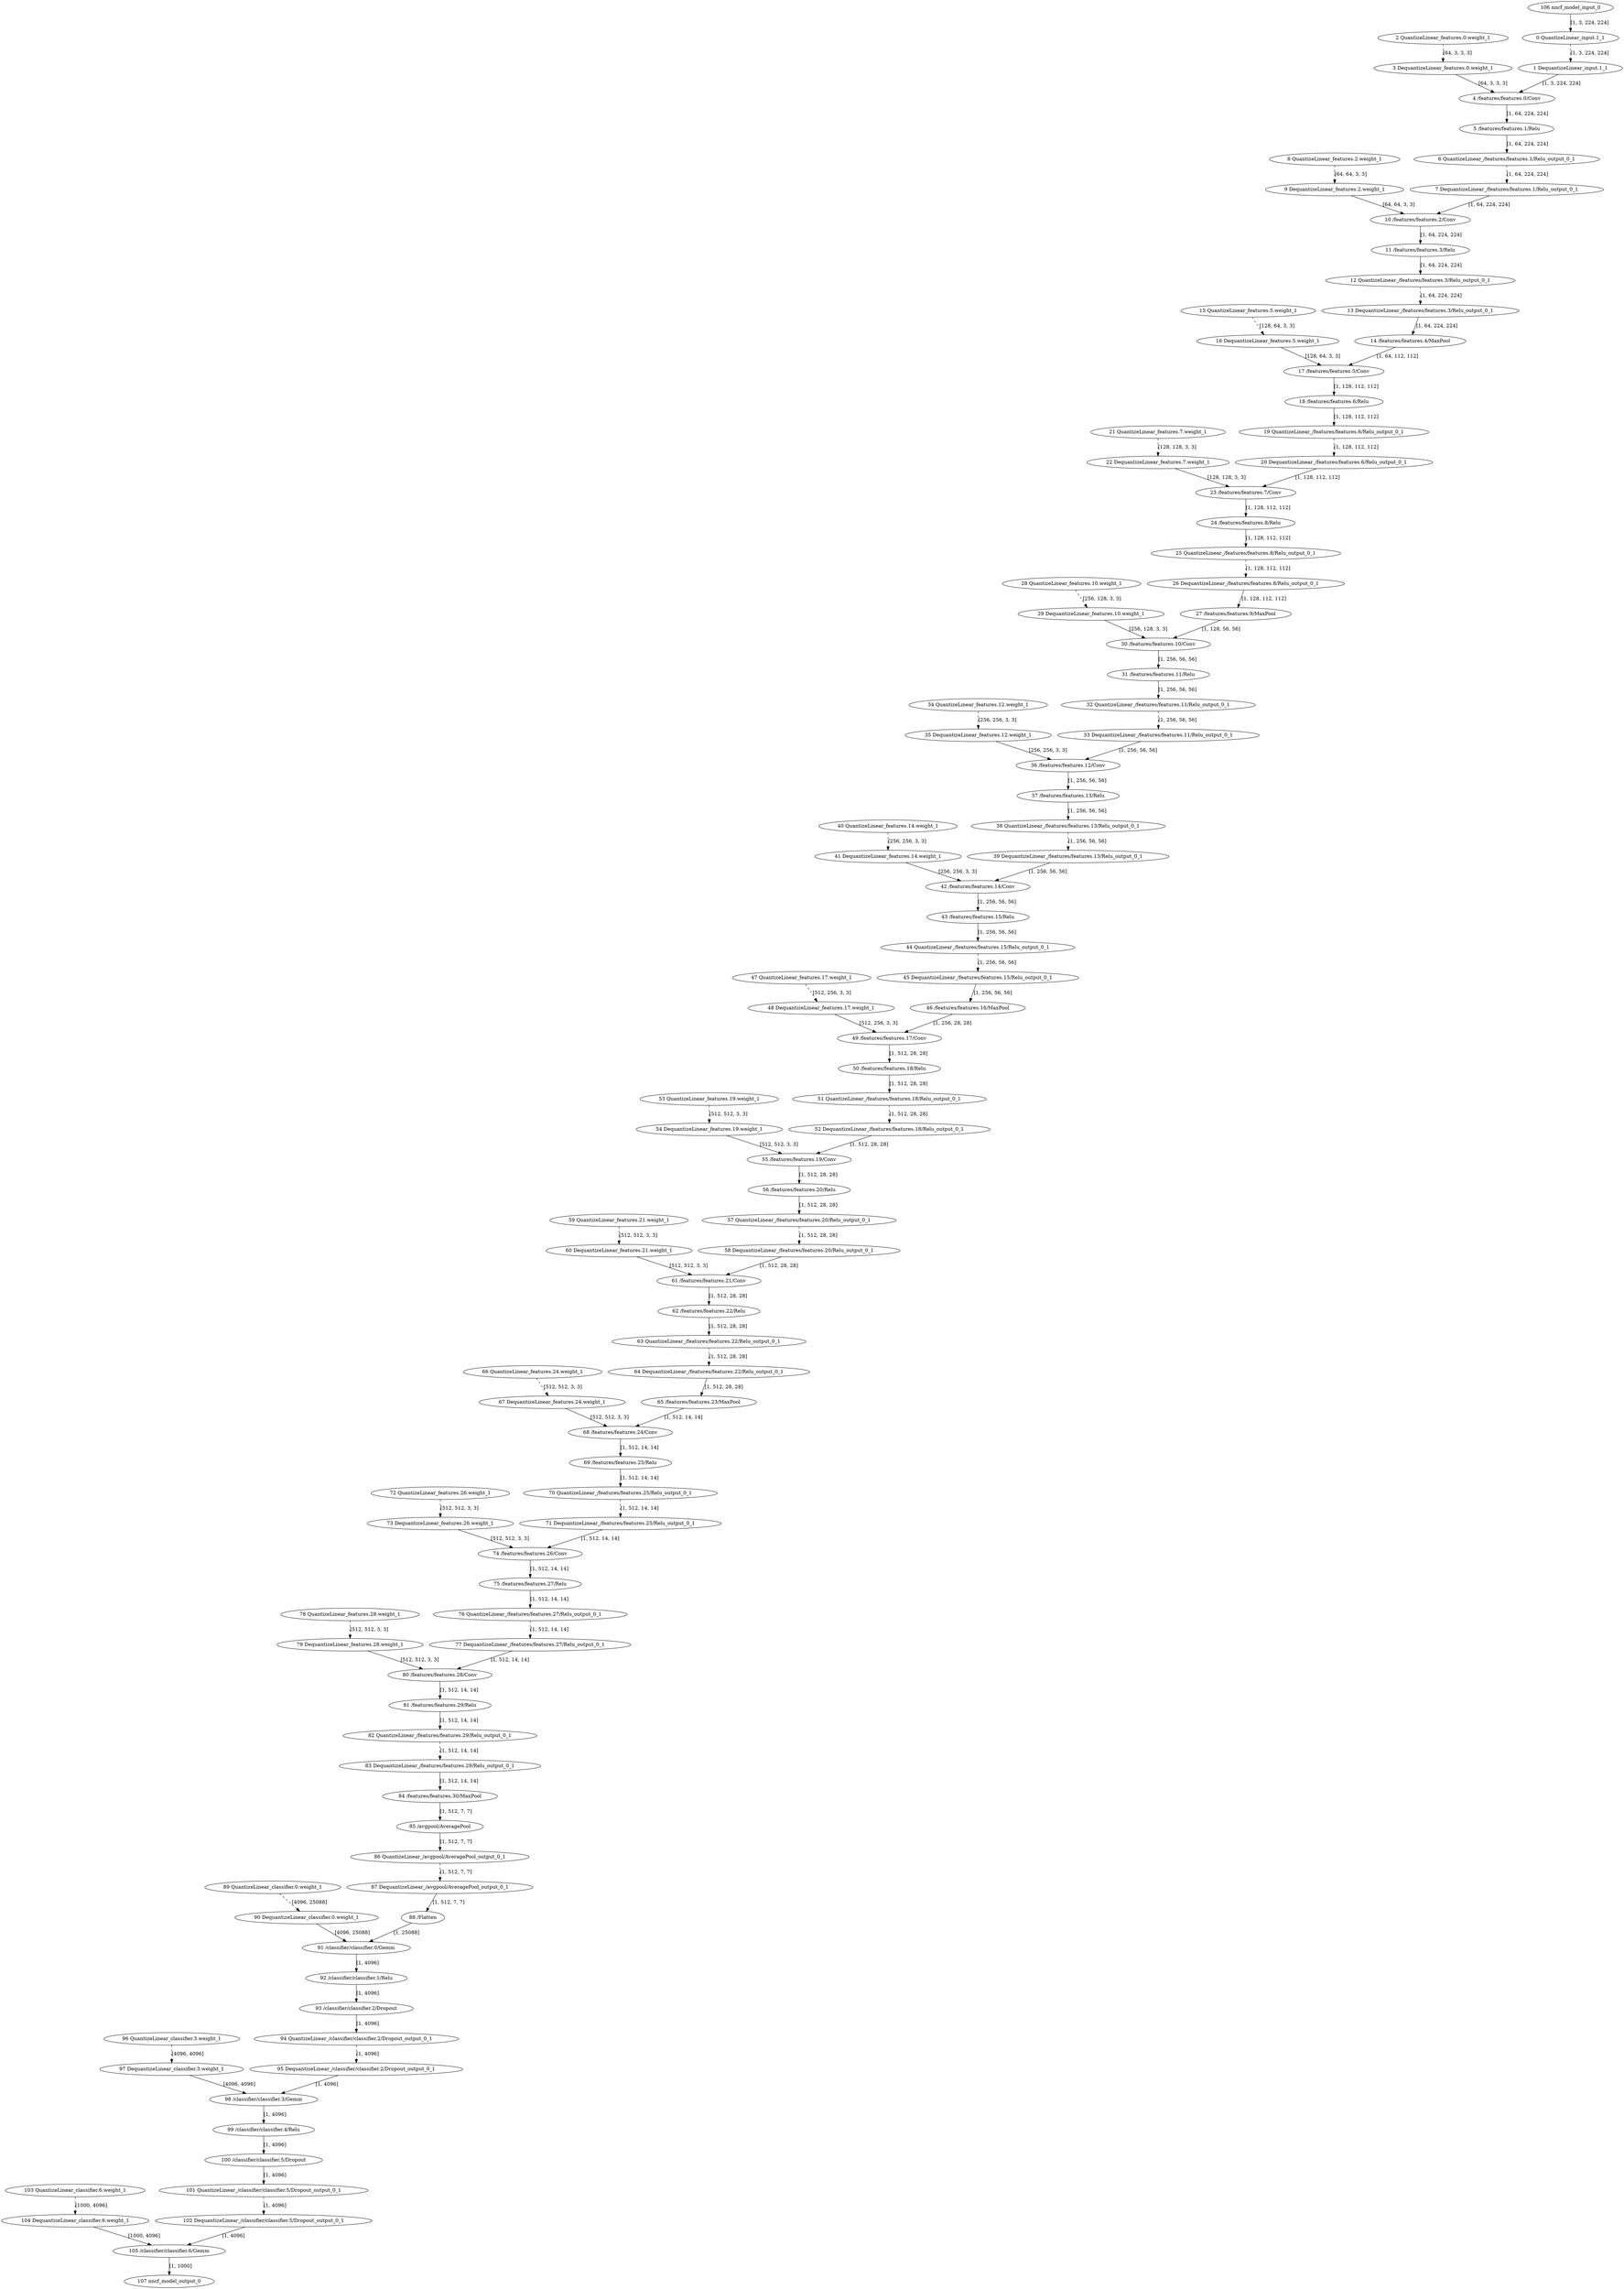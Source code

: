 strict digraph  {
"0 QuantizeLinear_input.1_1" [id=0, type=QuantizeLinear];
"1 DequantizeLinear_input.1_1" [id=1, type=DequantizeLinear];
"2 QuantizeLinear_features.0.weight_1" [id=2, type=QuantizeLinear];
"3 DequantizeLinear_features.0.weight_1" [id=3, type=DequantizeLinear];
"4 /features/features.0/Conv" [id=4, type=Conv];
"5 /features/features.1/Relu" [id=5, type=Relu];
"6 QuantizeLinear_/features/features.1/Relu_output_0_1" [id=6, type=QuantizeLinear];
"7 DequantizeLinear_/features/features.1/Relu_output_0_1" [id=7, type=DequantizeLinear];
"8 QuantizeLinear_features.2.weight_1" [id=8, type=QuantizeLinear];
"9 DequantizeLinear_features.2.weight_1" [id=9, type=DequantizeLinear];
"10 /features/features.2/Conv" [id=10, type=Conv];
"11 /features/features.3/Relu" [id=11, type=Relu];
"12 QuantizeLinear_/features/features.3/Relu_output_0_1" [id=12, type=QuantizeLinear];
"13 DequantizeLinear_/features/features.3/Relu_output_0_1" [id=13, type=DequantizeLinear];
"14 /features/features.4/MaxPool" [id=14, type=MaxPool];
"15 QuantizeLinear_features.5.weight_1" [id=15, type=QuantizeLinear];
"16 DequantizeLinear_features.5.weight_1" [id=16, type=DequantizeLinear];
"17 /features/features.5/Conv" [id=17, type=Conv];
"18 /features/features.6/Relu" [id=18, type=Relu];
"19 QuantizeLinear_/features/features.6/Relu_output_0_1" [id=19, type=QuantizeLinear];
"20 DequantizeLinear_/features/features.6/Relu_output_0_1" [id=20, type=DequantizeLinear];
"21 QuantizeLinear_features.7.weight_1" [id=21, type=QuantizeLinear];
"22 DequantizeLinear_features.7.weight_1" [id=22, type=DequantizeLinear];
"23 /features/features.7/Conv" [id=23, type=Conv];
"24 /features/features.8/Relu" [id=24, type=Relu];
"25 QuantizeLinear_/features/features.8/Relu_output_0_1" [id=25, type=QuantizeLinear];
"26 DequantizeLinear_/features/features.8/Relu_output_0_1" [id=26, type=DequantizeLinear];
"27 /features/features.9/MaxPool" [id=27, type=MaxPool];
"28 QuantizeLinear_features.10.weight_1" [id=28, type=QuantizeLinear];
"29 DequantizeLinear_features.10.weight_1" [id=29, type=DequantizeLinear];
"30 /features/features.10/Conv" [id=30, type=Conv];
"31 /features/features.11/Relu" [id=31, type=Relu];
"32 QuantizeLinear_/features/features.11/Relu_output_0_1" [id=32, type=QuantizeLinear];
"33 DequantizeLinear_/features/features.11/Relu_output_0_1" [id=33, type=DequantizeLinear];
"34 QuantizeLinear_features.12.weight_1" [id=34, type=QuantizeLinear];
"35 DequantizeLinear_features.12.weight_1" [id=35, type=DequantizeLinear];
"36 /features/features.12/Conv" [id=36, type=Conv];
"37 /features/features.13/Relu" [id=37, type=Relu];
"38 QuantizeLinear_/features/features.13/Relu_output_0_1" [id=38, type=QuantizeLinear];
"39 DequantizeLinear_/features/features.13/Relu_output_0_1" [id=39, type=DequantizeLinear];
"40 QuantizeLinear_features.14.weight_1" [id=40, type=QuantizeLinear];
"41 DequantizeLinear_features.14.weight_1" [id=41, type=DequantizeLinear];
"42 /features/features.14/Conv" [id=42, type=Conv];
"43 /features/features.15/Relu" [id=43, type=Relu];
"44 QuantizeLinear_/features/features.15/Relu_output_0_1" [id=44, type=QuantizeLinear];
"45 DequantizeLinear_/features/features.15/Relu_output_0_1" [id=45, type=DequantizeLinear];
"46 /features/features.16/MaxPool" [id=46, type=MaxPool];
"47 QuantizeLinear_features.17.weight_1" [id=47, type=QuantizeLinear];
"48 DequantizeLinear_features.17.weight_1" [id=48, type=DequantizeLinear];
"49 /features/features.17/Conv" [id=49, type=Conv];
"50 /features/features.18/Relu" [id=50, type=Relu];
"51 QuantizeLinear_/features/features.18/Relu_output_0_1" [id=51, type=QuantizeLinear];
"52 DequantizeLinear_/features/features.18/Relu_output_0_1" [id=52, type=DequantizeLinear];
"53 QuantizeLinear_features.19.weight_1" [id=53, type=QuantizeLinear];
"54 DequantizeLinear_features.19.weight_1" [id=54, type=DequantizeLinear];
"55 /features/features.19/Conv" [id=55, type=Conv];
"56 /features/features.20/Relu" [id=56, type=Relu];
"57 QuantizeLinear_/features/features.20/Relu_output_0_1" [id=57, type=QuantizeLinear];
"58 DequantizeLinear_/features/features.20/Relu_output_0_1" [id=58, type=DequantizeLinear];
"59 QuantizeLinear_features.21.weight_1" [id=59, type=QuantizeLinear];
"60 DequantizeLinear_features.21.weight_1" [id=60, type=DequantizeLinear];
"61 /features/features.21/Conv" [id=61, type=Conv];
"62 /features/features.22/Relu" [id=62, type=Relu];
"63 QuantizeLinear_/features/features.22/Relu_output_0_1" [id=63, type=QuantizeLinear];
"64 DequantizeLinear_/features/features.22/Relu_output_0_1" [id=64, type=DequantizeLinear];
"65 /features/features.23/MaxPool" [id=65, type=MaxPool];
"66 QuantizeLinear_features.24.weight_1" [id=66, type=QuantizeLinear];
"67 DequantizeLinear_features.24.weight_1" [id=67, type=DequantizeLinear];
"68 /features/features.24/Conv" [id=68, type=Conv];
"69 /features/features.25/Relu" [id=69, type=Relu];
"70 QuantizeLinear_/features/features.25/Relu_output_0_1" [id=70, type=QuantizeLinear];
"71 DequantizeLinear_/features/features.25/Relu_output_0_1" [id=71, type=DequantizeLinear];
"72 QuantizeLinear_features.26.weight_1" [id=72, type=QuantizeLinear];
"73 DequantizeLinear_features.26.weight_1" [id=73, type=DequantizeLinear];
"74 /features/features.26/Conv" [id=74, type=Conv];
"75 /features/features.27/Relu" [id=75, type=Relu];
"76 QuantizeLinear_/features/features.27/Relu_output_0_1" [id=76, type=QuantizeLinear];
"77 DequantizeLinear_/features/features.27/Relu_output_0_1" [id=77, type=DequantizeLinear];
"78 QuantizeLinear_features.28.weight_1" [id=78, type=QuantizeLinear];
"79 DequantizeLinear_features.28.weight_1" [id=79, type=DequantizeLinear];
"80 /features/features.28/Conv" [id=80, type=Conv];
"81 /features/features.29/Relu" [id=81, type=Relu];
"82 QuantizeLinear_/features/features.29/Relu_output_0_1" [id=82, type=QuantizeLinear];
"83 DequantizeLinear_/features/features.29/Relu_output_0_1" [id=83, type=DequantizeLinear];
"84 /features/features.30/MaxPool" [id=84, type=MaxPool];
"85 /avgpool/AveragePool" [id=85, type=AveragePool];
"86 QuantizeLinear_/avgpool/AveragePool_output_0_1" [id=86, type=QuantizeLinear];
"87 DequantizeLinear_/avgpool/AveragePool_output_0_1" [id=87, type=DequantizeLinear];
"88 /Flatten" [id=88, type=Flatten];
"89 QuantizeLinear_classifier.0.weight_1" [id=89, type=QuantizeLinear];
"90 DequantizeLinear_classifier.0.weight_1" [id=90, type=DequantizeLinear];
"91 /classifier/classifier.0/Gemm" [id=91, type=Gemm];
"92 /classifier/classifier.1/Relu" [id=92, type=Relu];
"93 /classifier/classifier.2/Dropout" [id=93, type=Dropout];
"94 QuantizeLinear_/classifier/classifier.2/Dropout_output_0_1" [id=94, type=QuantizeLinear];
"95 DequantizeLinear_/classifier/classifier.2/Dropout_output_0_1" [id=95, type=DequantizeLinear];
"96 QuantizeLinear_classifier.3.weight_1" [id=96, type=QuantizeLinear];
"97 DequantizeLinear_classifier.3.weight_1" [id=97, type=DequantizeLinear];
"98 /classifier/classifier.3/Gemm" [id=98, type=Gemm];
"99 /classifier/classifier.4/Relu" [id=99, type=Relu];
"100 /classifier/classifier.5/Dropout" [id=100, type=Dropout];
"101 QuantizeLinear_/classifier/classifier.5/Dropout_output_0_1" [id=101, type=QuantizeLinear];
"102 DequantizeLinear_/classifier/classifier.5/Dropout_output_0_1" [id=102, type=DequantizeLinear];
"103 QuantizeLinear_classifier.6.weight_1" [id=103, type=QuantizeLinear];
"104 DequantizeLinear_classifier.6.weight_1" [id=104, type=DequantizeLinear];
"105 /classifier/classifier.6/Gemm" [id=105, type=Gemm];
"106 nncf_model_input_0" [id=106, type=nncf_model_input];
"107 nncf_model_output_0" [id=107, type=nncf_model_output];
"0 QuantizeLinear_input.1_1" -> "1 DequantizeLinear_input.1_1"  [label="[1, 3, 224, 224]", style=dashed];
"1 DequantizeLinear_input.1_1" -> "4 /features/features.0/Conv"  [label="[1, 3, 224, 224]", style=solid];
"2 QuantizeLinear_features.0.weight_1" -> "3 DequantizeLinear_features.0.weight_1"  [label="[64, 3, 3, 3]", style=dashed];
"3 DequantizeLinear_features.0.weight_1" -> "4 /features/features.0/Conv"  [label="[64, 3, 3, 3]", style=solid];
"4 /features/features.0/Conv" -> "5 /features/features.1/Relu"  [label="[1, 64, 224, 224]", style=solid];
"5 /features/features.1/Relu" -> "6 QuantizeLinear_/features/features.1/Relu_output_0_1"  [label="[1, 64, 224, 224]", style=solid];
"6 QuantizeLinear_/features/features.1/Relu_output_0_1" -> "7 DequantizeLinear_/features/features.1/Relu_output_0_1"  [label="[1, 64, 224, 224]", style=dashed];
"7 DequantizeLinear_/features/features.1/Relu_output_0_1" -> "10 /features/features.2/Conv"  [label="[1, 64, 224, 224]", style=solid];
"8 QuantizeLinear_features.2.weight_1" -> "9 DequantizeLinear_features.2.weight_1"  [label="[64, 64, 3, 3]", style=dashed];
"9 DequantizeLinear_features.2.weight_1" -> "10 /features/features.2/Conv"  [label="[64, 64, 3, 3]", style=solid];
"10 /features/features.2/Conv" -> "11 /features/features.3/Relu"  [label="[1, 64, 224, 224]", style=solid];
"11 /features/features.3/Relu" -> "12 QuantizeLinear_/features/features.3/Relu_output_0_1"  [label="[1, 64, 224, 224]", style=solid];
"12 QuantizeLinear_/features/features.3/Relu_output_0_1" -> "13 DequantizeLinear_/features/features.3/Relu_output_0_1"  [label="[1, 64, 224, 224]", style=dashed];
"13 DequantizeLinear_/features/features.3/Relu_output_0_1" -> "14 /features/features.4/MaxPool"  [label="[1, 64, 224, 224]", style=solid];
"14 /features/features.4/MaxPool" -> "17 /features/features.5/Conv"  [label="[1, 64, 112, 112]", style=solid];
"15 QuantizeLinear_features.5.weight_1" -> "16 DequantizeLinear_features.5.weight_1"  [label="[128, 64, 3, 3]", style=dashed];
"16 DequantizeLinear_features.5.weight_1" -> "17 /features/features.5/Conv"  [label="[128, 64, 3, 3]", style=solid];
"17 /features/features.5/Conv" -> "18 /features/features.6/Relu"  [label="[1, 128, 112, 112]", style=solid];
"18 /features/features.6/Relu" -> "19 QuantizeLinear_/features/features.6/Relu_output_0_1"  [label="[1, 128, 112, 112]", style=solid];
"19 QuantizeLinear_/features/features.6/Relu_output_0_1" -> "20 DequantizeLinear_/features/features.6/Relu_output_0_1"  [label="[1, 128, 112, 112]", style=dashed];
"20 DequantizeLinear_/features/features.6/Relu_output_0_1" -> "23 /features/features.7/Conv"  [label="[1, 128, 112, 112]", style=solid];
"21 QuantizeLinear_features.7.weight_1" -> "22 DequantizeLinear_features.7.weight_1"  [label="[128, 128, 3, 3]", style=dashed];
"22 DequantizeLinear_features.7.weight_1" -> "23 /features/features.7/Conv"  [label="[128, 128, 3, 3]", style=solid];
"23 /features/features.7/Conv" -> "24 /features/features.8/Relu"  [label="[1, 128, 112, 112]", style=solid];
"24 /features/features.8/Relu" -> "25 QuantizeLinear_/features/features.8/Relu_output_0_1"  [label="[1, 128, 112, 112]", style=solid];
"25 QuantizeLinear_/features/features.8/Relu_output_0_1" -> "26 DequantizeLinear_/features/features.8/Relu_output_0_1"  [label="[1, 128, 112, 112]", style=dashed];
"26 DequantizeLinear_/features/features.8/Relu_output_0_1" -> "27 /features/features.9/MaxPool"  [label="[1, 128, 112, 112]", style=solid];
"27 /features/features.9/MaxPool" -> "30 /features/features.10/Conv"  [label="[1, 128, 56, 56]", style=solid];
"28 QuantizeLinear_features.10.weight_1" -> "29 DequantizeLinear_features.10.weight_1"  [label="[256, 128, 3, 3]", style=dashed];
"29 DequantizeLinear_features.10.weight_1" -> "30 /features/features.10/Conv"  [label="[256, 128, 3, 3]", style=solid];
"30 /features/features.10/Conv" -> "31 /features/features.11/Relu"  [label="[1, 256, 56, 56]", style=solid];
"31 /features/features.11/Relu" -> "32 QuantizeLinear_/features/features.11/Relu_output_0_1"  [label="[1, 256, 56, 56]", style=solid];
"32 QuantizeLinear_/features/features.11/Relu_output_0_1" -> "33 DequantizeLinear_/features/features.11/Relu_output_0_1"  [label="[1, 256, 56, 56]", style=dashed];
"33 DequantizeLinear_/features/features.11/Relu_output_0_1" -> "36 /features/features.12/Conv"  [label="[1, 256, 56, 56]", style=solid];
"34 QuantizeLinear_features.12.weight_1" -> "35 DequantizeLinear_features.12.weight_1"  [label="[256, 256, 3, 3]", style=dashed];
"35 DequantizeLinear_features.12.weight_1" -> "36 /features/features.12/Conv"  [label="[256, 256, 3, 3]", style=solid];
"36 /features/features.12/Conv" -> "37 /features/features.13/Relu"  [label="[1, 256, 56, 56]", style=solid];
"37 /features/features.13/Relu" -> "38 QuantizeLinear_/features/features.13/Relu_output_0_1"  [label="[1, 256, 56, 56]", style=solid];
"38 QuantizeLinear_/features/features.13/Relu_output_0_1" -> "39 DequantizeLinear_/features/features.13/Relu_output_0_1"  [label="[1, 256, 56, 56]", style=dashed];
"39 DequantizeLinear_/features/features.13/Relu_output_0_1" -> "42 /features/features.14/Conv"  [label="[1, 256, 56, 56]", style=solid];
"40 QuantizeLinear_features.14.weight_1" -> "41 DequantizeLinear_features.14.weight_1"  [label="[256, 256, 3, 3]", style=dashed];
"41 DequantizeLinear_features.14.weight_1" -> "42 /features/features.14/Conv"  [label="[256, 256, 3, 3]", style=solid];
"42 /features/features.14/Conv" -> "43 /features/features.15/Relu"  [label="[1, 256, 56, 56]", style=solid];
"43 /features/features.15/Relu" -> "44 QuantizeLinear_/features/features.15/Relu_output_0_1"  [label="[1, 256, 56, 56]", style=solid];
"44 QuantizeLinear_/features/features.15/Relu_output_0_1" -> "45 DequantizeLinear_/features/features.15/Relu_output_0_1"  [label="[1, 256, 56, 56]", style=dashed];
"45 DequantizeLinear_/features/features.15/Relu_output_0_1" -> "46 /features/features.16/MaxPool"  [label="[1, 256, 56, 56]", style=solid];
"46 /features/features.16/MaxPool" -> "49 /features/features.17/Conv"  [label="[1, 256, 28, 28]", style=solid];
"47 QuantizeLinear_features.17.weight_1" -> "48 DequantizeLinear_features.17.weight_1"  [label="[512, 256, 3, 3]", style=dashed];
"48 DequantizeLinear_features.17.weight_1" -> "49 /features/features.17/Conv"  [label="[512, 256, 3, 3]", style=solid];
"49 /features/features.17/Conv" -> "50 /features/features.18/Relu"  [label="[1, 512, 28, 28]", style=solid];
"50 /features/features.18/Relu" -> "51 QuantizeLinear_/features/features.18/Relu_output_0_1"  [label="[1, 512, 28, 28]", style=solid];
"51 QuantizeLinear_/features/features.18/Relu_output_0_1" -> "52 DequantizeLinear_/features/features.18/Relu_output_0_1"  [label="[1, 512, 28, 28]", style=dashed];
"52 DequantizeLinear_/features/features.18/Relu_output_0_1" -> "55 /features/features.19/Conv"  [label="[1, 512, 28, 28]", style=solid];
"53 QuantizeLinear_features.19.weight_1" -> "54 DequantizeLinear_features.19.weight_1"  [label="[512, 512, 3, 3]", style=dashed];
"54 DequantizeLinear_features.19.weight_1" -> "55 /features/features.19/Conv"  [label="[512, 512, 3, 3]", style=solid];
"55 /features/features.19/Conv" -> "56 /features/features.20/Relu"  [label="[1, 512, 28, 28]", style=solid];
"56 /features/features.20/Relu" -> "57 QuantizeLinear_/features/features.20/Relu_output_0_1"  [label="[1, 512, 28, 28]", style=solid];
"57 QuantizeLinear_/features/features.20/Relu_output_0_1" -> "58 DequantizeLinear_/features/features.20/Relu_output_0_1"  [label="[1, 512, 28, 28]", style=dashed];
"58 DequantizeLinear_/features/features.20/Relu_output_0_1" -> "61 /features/features.21/Conv"  [label="[1, 512, 28, 28]", style=solid];
"59 QuantizeLinear_features.21.weight_1" -> "60 DequantizeLinear_features.21.weight_1"  [label="[512, 512, 3, 3]", style=dashed];
"60 DequantizeLinear_features.21.weight_1" -> "61 /features/features.21/Conv"  [label="[512, 512, 3, 3]", style=solid];
"61 /features/features.21/Conv" -> "62 /features/features.22/Relu"  [label="[1, 512, 28, 28]", style=solid];
"62 /features/features.22/Relu" -> "63 QuantizeLinear_/features/features.22/Relu_output_0_1"  [label="[1, 512, 28, 28]", style=solid];
"63 QuantizeLinear_/features/features.22/Relu_output_0_1" -> "64 DequantizeLinear_/features/features.22/Relu_output_0_1"  [label="[1, 512, 28, 28]", style=dashed];
"64 DequantizeLinear_/features/features.22/Relu_output_0_1" -> "65 /features/features.23/MaxPool"  [label="[1, 512, 28, 28]", style=solid];
"65 /features/features.23/MaxPool" -> "68 /features/features.24/Conv"  [label="[1, 512, 14, 14]", style=solid];
"66 QuantizeLinear_features.24.weight_1" -> "67 DequantizeLinear_features.24.weight_1"  [label="[512, 512, 3, 3]", style=dashed];
"67 DequantizeLinear_features.24.weight_1" -> "68 /features/features.24/Conv"  [label="[512, 512, 3, 3]", style=solid];
"68 /features/features.24/Conv" -> "69 /features/features.25/Relu"  [label="[1, 512, 14, 14]", style=solid];
"69 /features/features.25/Relu" -> "70 QuantizeLinear_/features/features.25/Relu_output_0_1"  [label="[1, 512, 14, 14]", style=solid];
"70 QuantizeLinear_/features/features.25/Relu_output_0_1" -> "71 DequantizeLinear_/features/features.25/Relu_output_0_1"  [label="[1, 512, 14, 14]", style=dashed];
"71 DequantizeLinear_/features/features.25/Relu_output_0_1" -> "74 /features/features.26/Conv"  [label="[1, 512, 14, 14]", style=solid];
"72 QuantizeLinear_features.26.weight_1" -> "73 DequantizeLinear_features.26.weight_1"  [label="[512, 512, 3, 3]", style=dashed];
"73 DequantizeLinear_features.26.weight_1" -> "74 /features/features.26/Conv"  [label="[512, 512, 3, 3]", style=solid];
"74 /features/features.26/Conv" -> "75 /features/features.27/Relu"  [label="[1, 512, 14, 14]", style=solid];
"75 /features/features.27/Relu" -> "76 QuantizeLinear_/features/features.27/Relu_output_0_1"  [label="[1, 512, 14, 14]", style=solid];
"76 QuantizeLinear_/features/features.27/Relu_output_0_1" -> "77 DequantizeLinear_/features/features.27/Relu_output_0_1"  [label="[1, 512, 14, 14]", style=dashed];
"77 DequantizeLinear_/features/features.27/Relu_output_0_1" -> "80 /features/features.28/Conv"  [label="[1, 512, 14, 14]", style=solid];
"78 QuantizeLinear_features.28.weight_1" -> "79 DequantizeLinear_features.28.weight_1"  [label="[512, 512, 3, 3]", style=dashed];
"79 DequantizeLinear_features.28.weight_1" -> "80 /features/features.28/Conv"  [label="[512, 512, 3, 3]", style=solid];
"80 /features/features.28/Conv" -> "81 /features/features.29/Relu"  [label="[1, 512, 14, 14]", style=solid];
"81 /features/features.29/Relu" -> "82 QuantizeLinear_/features/features.29/Relu_output_0_1"  [label="[1, 512, 14, 14]", style=solid];
"82 QuantizeLinear_/features/features.29/Relu_output_0_1" -> "83 DequantizeLinear_/features/features.29/Relu_output_0_1"  [label="[1, 512, 14, 14]", style=dashed];
"83 DequantizeLinear_/features/features.29/Relu_output_0_1" -> "84 /features/features.30/MaxPool"  [label="[1, 512, 14, 14]", style=solid];
"84 /features/features.30/MaxPool" -> "85 /avgpool/AveragePool"  [label="[1, 512, 7, 7]", style=solid];
"85 /avgpool/AveragePool" -> "86 QuantizeLinear_/avgpool/AveragePool_output_0_1"  [label="[1, 512, 7, 7]", style=solid];
"86 QuantizeLinear_/avgpool/AveragePool_output_0_1" -> "87 DequantizeLinear_/avgpool/AveragePool_output_0_1"  [label="[1, 512, 7, 7]", style=dashed];
"87 DequantizeLinear_/avgpool/AveragePool_output_0_1" -> "88 /Flatten"  [label="[1, 512, 7, 7]", style=solid];
"88 /Flatten" -> "91 /classifier/classifier.0/Gemm"  [label="[1, 25088]", style=solid];
"89 QuantizeLinear_classifier.0.weight_1" -> "90 DequantizeLinear_classifier.0.weight_1"  [label="[4096, 25088]", style=dashed];
"90 DequantizeLinear_classifier.0.weight_1" -> "91 /classifier/classifier.0/Gemm"  [label="[4096, 25088]", style=solid];
"91 /classifier/classifier.0/Gemm" -> "92 /classifier/classifier.1/Relu"  [label="[1, 4096]", style=solid];
"92 /classifier/classifier.1/Relu" -> "93 /classifier/classifier.2/Dropout"  [label="[1, 4096]", style=solid];
"93 /classifier/classifier.2/Dropout" -> "94 QuantizeLinear_/classifier/classifier.2/Dropout_output_0_1"  [label="[1, 4096]", style=solid];
"94 QuantizeLinear_/classifier/classifier.2/Dropout_output_0_1" -> "95 DequantizeLinear_/classifier/classifier.2/Dropout_output_0_1"  [label="[1, 4096]", style=dashed];
"95 DequantizeLinear_/classifier/classifier.2/Dropout_output_0_1" -> "98 /classifier/classifier.3/Gemm"  [label="[1, 4096]", style=solid];
"96 QuantizeLinear_classifier.3.weight_1" -> "97 DequantizeLinear_classifier.3.weight_1"  [label="[4096, 4096]", style=dashed];
"97 DequantizeLinear_classifier.3.weight_1" -> "98 /classifier/classifier.3/Gemm"  [label="[4096, 4096]", style=solid];
"98 /classifier/classifier.3/Gemm" -> "99 /classifier/classifier.4/Relu"  [label="[1, 4096]", style=solid];
"99 /classifier/classifier.4/Relu" -> "100 /classifier/classifier.5/Dropout"  [label="[1, 4096]", style=solid];
"100 /classifier/classifier.5/Dropout" -> "101 QuantizeLinear_/classifier/classifier.5/Dropout_output_0_1"  [label="[1, 4096]", style=solid];
"101 QuantizeLinear_/classifier/classifier.5/Dropout_output_0_1" -> "102 DequantizeLinear_/classifier/classifier.5/Dropout_output_0_1"  [label="[1, 4096]", style=dashed];
"102 DequantizeLinear_/classifier/classifier.5/Dropout_output_0_1" -> "105 /classifier/classifier.6/Gemm"  [label="[1, 4096]", style=solid];
"103 QuantizeLinear_classifier.6.weight_1" -> "104 DequantizeLinear_classifier.6.weight_1"  [label="[1000, 4096]", style=dashed];
"104 DequantizeLinear_classifier.6.weight_1" -> "105 /classifier/classifier.6/Gemm"  [label="[1000, 4096]", style=solid];
"105 /classifier/classifier.6/Gemm" -> "107 nncf_model_output_0"  [label="[1, 1000]", style=solid];
"106 nncf_model_input_0" -> "0 QuantizeLinear_input.1_1"  [label="[1, 3, 224, 224]", style=solid];
}
